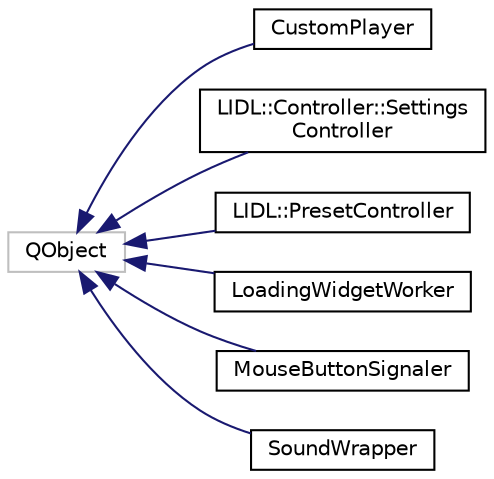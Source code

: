 digraph "Graphical Class Hierarchy"
{
 // LATEX_PDF_SIZE
  edge [fontname="Helvetica",fontsize="10",labelfontname="Helvetica",labelfontsize="10"];
  node [fontname="Helvetica",fontsize="10",shape=record];
  rankdir="LR";
  Node46 [label="QObject",height=0.2,width=0.4,color="grey75", fillcolor="white", style="filled",tooltip=" "];
  Node46 -> Node0 [dir="back",color="midnightblue",fontsize="10",style="solid",fontname="Helvetica"];
  Node0 [label="CustomPlayer",height=0.2,width=0.4,color="black", fillcolor="white", style="filled",URL="$class_custom_player.html",tooltip="The CustomPlayer class, inherits QObject to access signals and slots.*."];
  Node46 -> Node48 [dir="back",color="midnightblue",fontsize="10",style="solid",fontname="Helvetica"];
  Node48 [label="LIDL::Controller::Settings\lController",height=0.2,width=0.4,color="black", fillcolor="white", style="filled",URL="$class_l_i_d_l_1_1_controller_1_1_settings_controller.html",tooltip=" "];
  Node46 -> Node49 [dir="back",color="midnightblue",fontsize="10",style="solid",fontname="Helvetica"];
  Node49 [label="LIDL::PresetController",height=0.2,width=0.4,color="black", fillcolor="white", style="filled",URL="$class_l_i_d_l_1_1_preset_controller.html",tooltip="The PresetController singleton."];
  Node46 -> Node50 [dir="back",color="midnightblue",fontsize="10",style="solid",fontname="Helvetica"];
  Node50 [label="LoadingWidgetWorker",height=0.2,width=0.4,color="black", fillcolor="white", style="filled",URL="$class_loading_widget_worker.html",tooltip=" "];
  Node46 -> Node51 [dir="back",color="midnightblue",fontsize="10",style="solid",fontname="Helvetica"];
  Node51 [label="MouseButtonSignaler",height=0.2,width=0.4,color="black", fillcolor="white", style="filled",URL="$class_mouse_button_signaler.html",tooltip=" "];
  Node46 -> Node52 [dir="back",color="midnightblue",fontsize="10",style="solid",fontname="Helvetica"];
  Node52 [label="SoundWrapper",height=0.2,width=0.4,color="black", fillcolor="white", style="filled",URL="$class_sound_wrapper.html",tooltip="Inherits QObject."];
}
